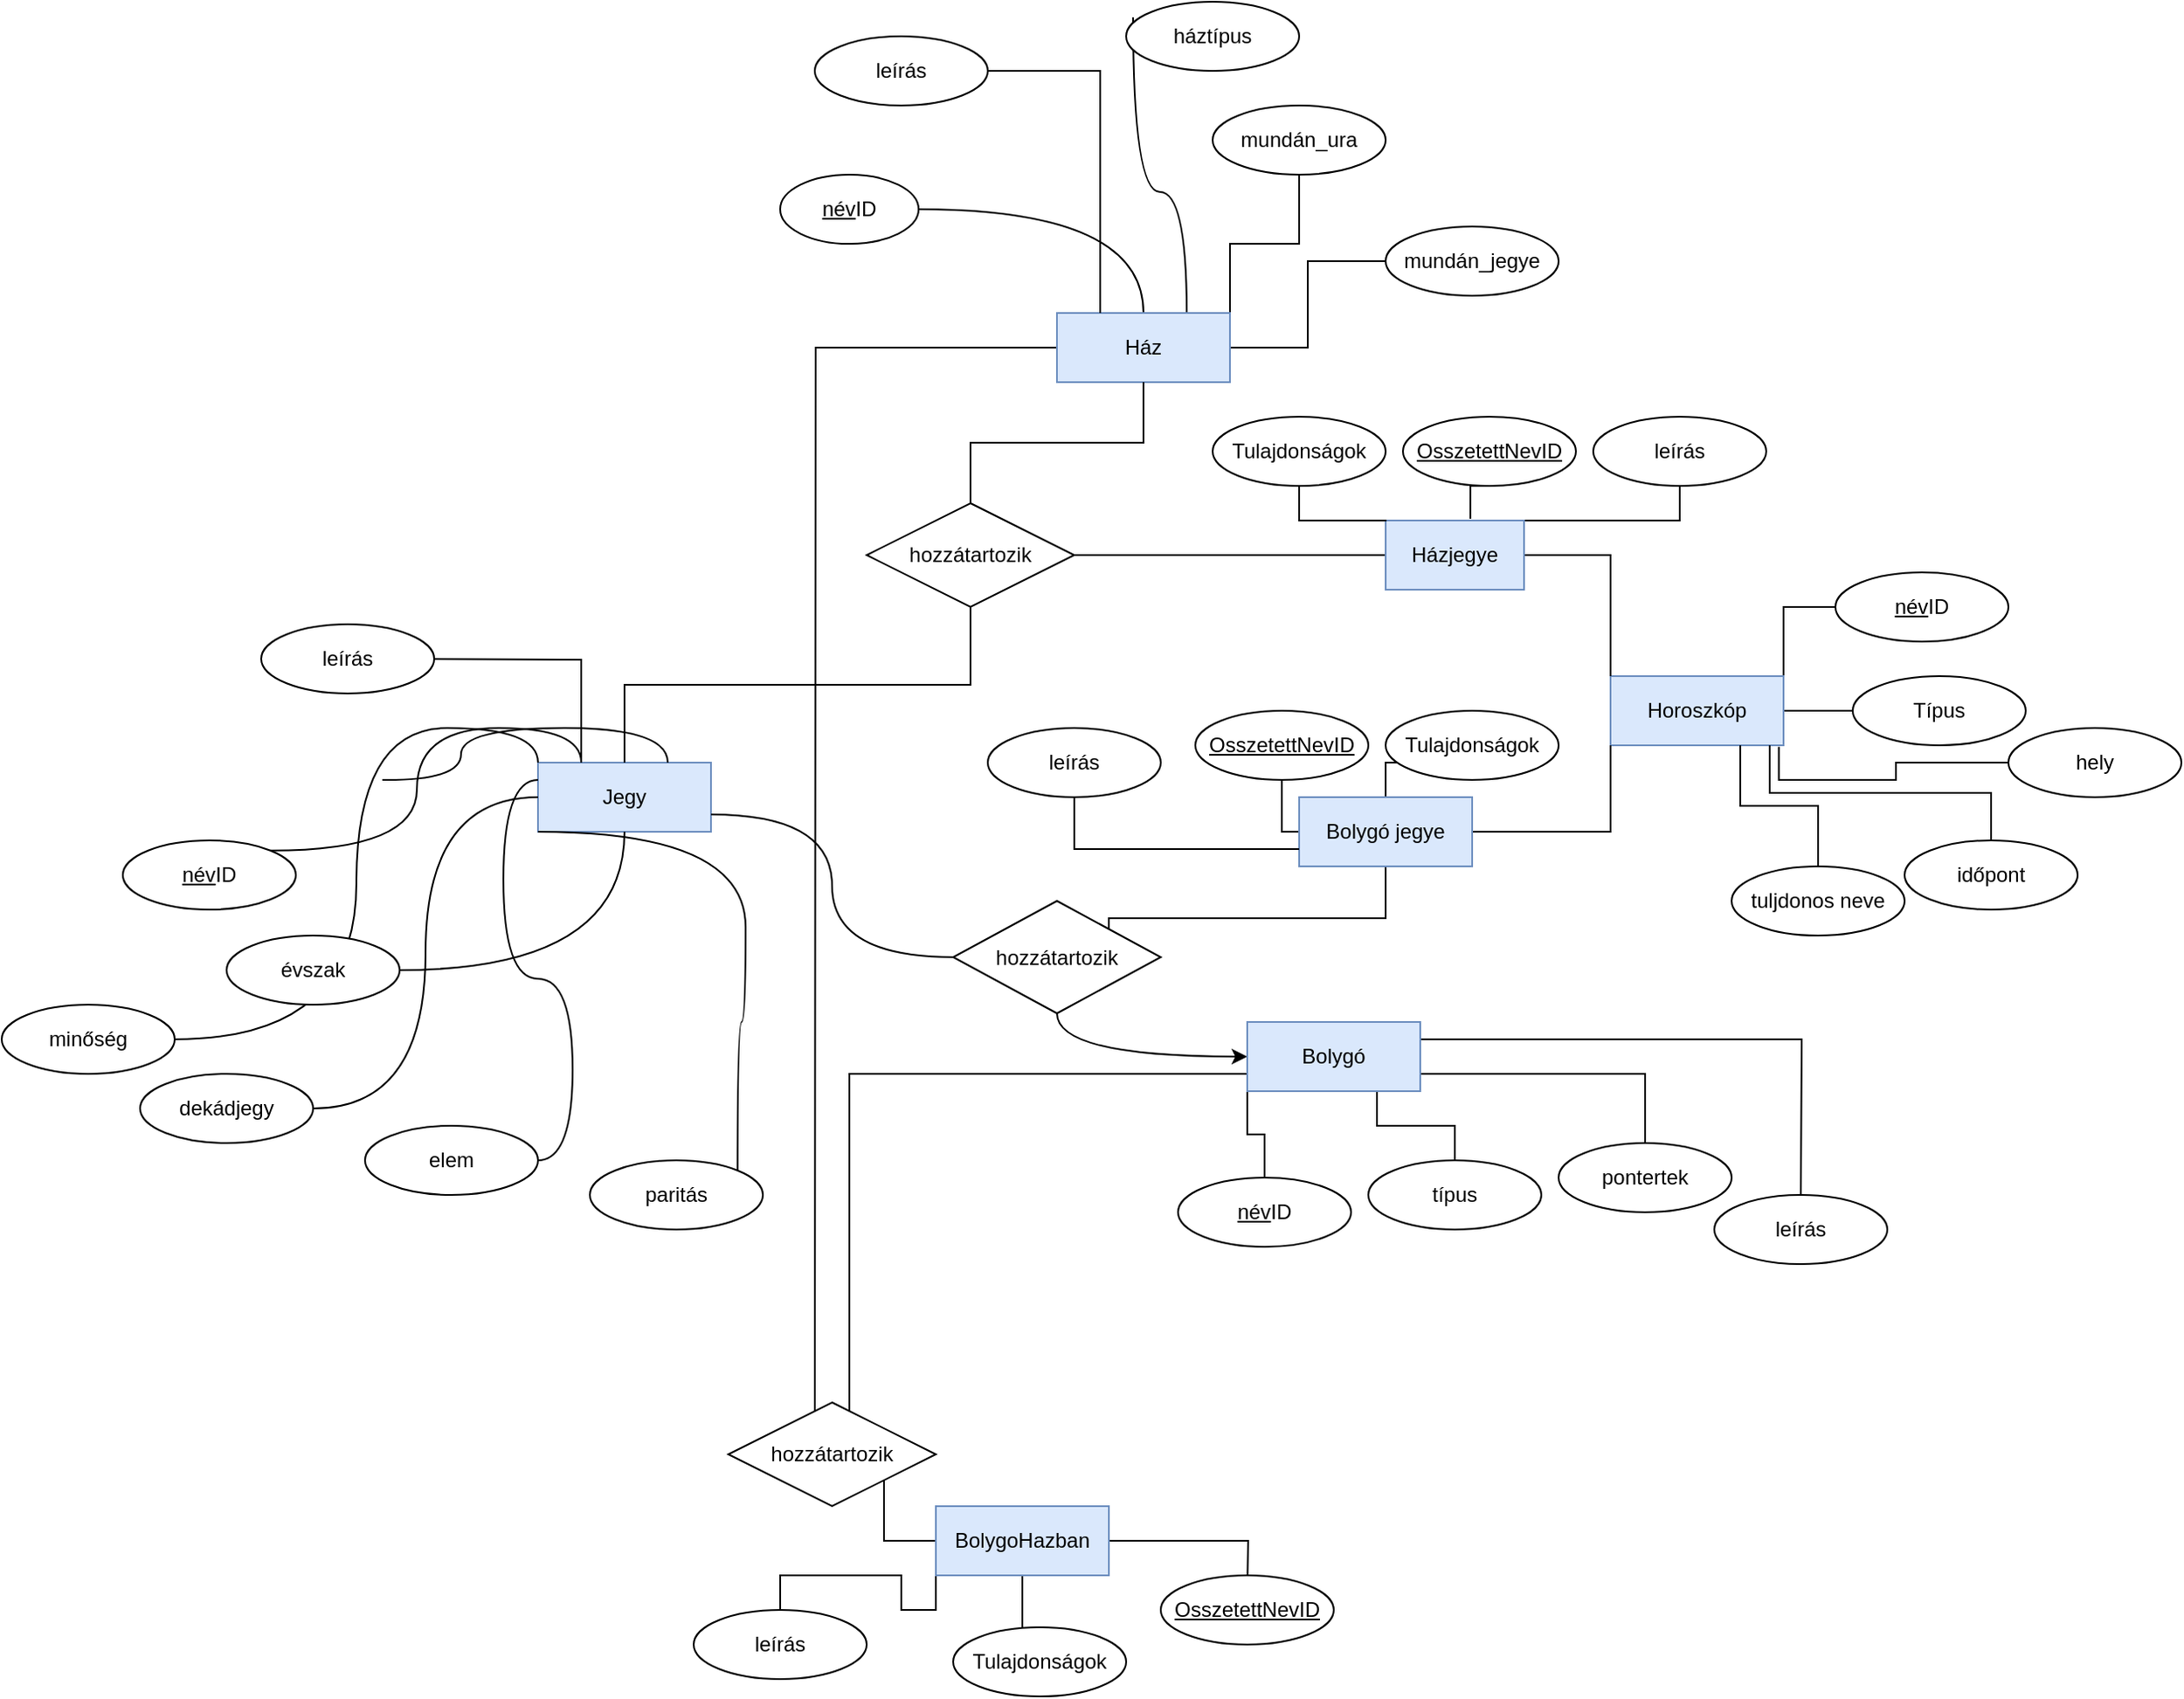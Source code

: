 <mxfile version="15.5.2" type="github">
  <diagram id="ofnZez56lbDa34U45kGn" name="Page-1">
    <mxGraphModel dx="2321" dy="1514" grid="1" gridSize="10" guides="1" tooltips="1" connect="1" arrows="1" fold="1" page="1" pageScale="1" pageWidth="1100" pageHeight="850" math="0" shadow="0">
      <root>
        <mxCell id="0" />
        <mxCell id="1" parent="0" />
        <mxCell id="nYawdjKlcWyGIA6XaXQv-3" value="Jegy" style="whiteSpace=wrap;html=1;align=center;fillColor=#dae8fc;strokeColor=#6c8ebf;" parent="1" vertex="1">
          <mxGeometry x="110" y="320" width="100" height="40" as="geometry" />
        </mxCell>
        <mxCell id="nYawdjKlcWyGIA6XaXQv-19" style="edgeStyle=orthogonalEdgeStyle;curved=1;rounded=0;orthogonalLoop=1;jettySize=auto;html=1;exitX=1;exitY=0.5;exitDx=0;exitDy=0;entryX=0;entryY=0.25;entryDx=0;entryDy=0;endArrow=none;endFill=0;" parent="1" source="nYawdjKlcWyGIA6XaXQv-4" target="nYawdjKlcWyGIA6XaXQv-3" edge="1">
          <mxGeometry relative="1" as="geometry" />
        </mxCell>
        <mxCell id="nYawdjKlcWyGIA6XaXQv-4" value="elem" style="ellipse;whiteSpace=wrap;html=1;align=center;" parent="1" vertex="1">
          <mxGeometry x="10" y="530" width="100" height="40" as="geometry" />
        </mxCell>
        <mxCell id="nYawdjKlcWyGIA6XaXQv-20" style="edgeStyle=orthogonalEdgeStyle;curved=1;rounded=0;orthogonalLoop=1;jettySize=auto;html=1;exitX=1;exitY=0.5;exitDx=0;exitDy=0;endArrow=none;endFill=0;entryX=0;entryY=0;entryDx=0;entryDy=0;" parent="1" source="nYawdjKlcWyGIA6XaXQv-5" target="nYawdjKlcWyGIA6XaXQv-3" edge="1">
          <mxGeometry relative="1" as="geometry">
            <mxPoint x="210" y="340" as="targetPoint" />
          </mxGeometry>
        </mxCell>
        <mxCell id="nYawdjKlcWyGIA6XaXQv-5" value="minőség" style="ellipse;whiteSpace=wrap;html=1;align=center;" parent="1" vertex="1">
          <mxGeometry x="-200" y="460" width="100" height="40" as="geometry" />
        </mxCell>
        <mxCell id="nYawdjKlcWyGIA6XaXQv-23" style="edgeStyle=orthogonalEdgeStyle;curved=1;rounded=0;orthogonalLoop=1;jettySize=auto;html=1;exitX=1;exitY=0;exitDx=0;exitDy=0;endArrow=none;endFill=0;entryX=0.25;entryY=0;entryDx=0;entryDy=0;" parent="1" source="nYawdjKlcWyGIA6XaXQv-6" target="nYawdjKlcWyGIA6XaXQv-3" edge="1">
          <mxGeometry relative="1" as="geometry">
            <mxPoint x="215" y="180" as="targetPoint" />
          </mxGeometry>
        </mxCell>
        <mxCell id="nYawdjKlcWyGIA6XaXQv-6" value="&lt;div&gt;&lt;u&gt;név&lt;/u&gt;ID&lt;/div&gt;" style="ellipse;whiteSpace=wrap;html=1;align=center;" parent="1" vertex="1">
          <mxGeometry x="-130" y="365" width="100" height="40" as="geometry" />
        </mxCell>
        <mxCell id="nYawdjKlcWyGIA6XaXQv-18" style="edgeStyle=orthogonalEdgeStyle;rounded=0;orthogonalLoop=1;jettySize=auto;html=1;exitX=1;exitY=0;exitDx=0;exitDy=0;entryX=0;entryY=1;entryDx=0;entryDy=0;endArrow=none;endFill=0;curved=1;" parent="1" source="nYawdjKlcWyGIA6XaXQv-7" target="nYawdjKlcWyGIA6XaXQv-3" edge="1">
          <mxGeometry relative="1" as="geometry">
            <Array as="points">
              <mxPoint x="225" y="470" />
              <mxPoint x="230" y="470" />
            </Array>
          </mxGeometry>
        </mxCell>
        <mxCell id="nYawdjKlcWyGIA6XaXQv-7" value="paritás" style="ellipse;whiteSpace=wrap;html=1;align=center;" parent="1" vertex="1">
          <mxGeometry x="140" y="550" width="100" height="40" as="geometry" />
        </mxCell>
        <mxCell id="nYawdjKlcWyGIA6XaXQv-22" style="edgeStyle=orthogonalEdgeStyle;curved=1;rounded=0;orthogonalLoop=1;jettySize=auto;html=1;exitX=1;exitY=0.5;exitDx=0;exitDy=0;endArrow=none;endFill=0;" parent="1" source="nYawdjKlcWyGIA6XaXQv-8" target="nYawdjKlcWyGIA6XaXQv-3" edge="1">
          <mxGeometry relative="1" as="geometry" />
        </mxCell>
        <mxCell id="nYawdjKlcWyGIA6XaXQv-8" value="évszak" style="ellipse;whiteSpace=wrap;html=1;align=center;" parent="1" vertex="1">
          <mxGeometry x="-70" y="420" width="100" height="40" as="geometry" />
        </mxCell>
        <mxCell id="nYawdjKlcWyGIA6XaXQv-21" style="edgeStyle=orthogonalEdgeStyle;curved=1;rounded=0;orthogonalLoop=1;jettySize=auto;html=1;exitX=1;exitY=0.5;exitDx=0;exitDy=0;entryX=0;entryY=0.5;entryDx=0;entryDy=0;endArrow=none;endFill=0;" parent="1" source="nYawdjKlcWyGIA6XaXQv-9" target="nYawdjKlcWyGIA6XaXQv-3" edge="1">
          <mxGeometry relative="1" as="geometry" />
        </mxCell>
        <mxCell id="nYawdjKlcWyGIA6XaXQv-9" value="dekádjegy" style="ellipse;whiteSpace=wrap;html=1;align=center;" parent="1" vertex="1">
          <mxGeometry x="-120" y="500" width="100" height="40" as="geometry" />
        </mxCell>
        <mxCell id="nYawdjKlcWyGIA6XaXQv-27" style="edgeStyle=orthogonalEdgeStyle;curved=1;rounded=0;orthogonalLoop=1;jettySize=auto;html=1;exitX=0.5;exitY=0;exitDx=0;exitDy=0;entryX=1;entryY=0.5;entryDx=0;entryDy=0;endArrow=none;endFill=0;" parent="1" source="nYawdjKlcWyGIA6XaXQv-13" target="55hH08CnLj9LCGi79SGR-38" edge="1">
          <mxGeometry relative="1" as="geometry" />
        </mxCell>
        <mxCell id="nYawdjKlcWyGIA6XaXQv-29" style="edgeStyle=orthogonalEdgeStyle;curved=1;rounded=0;orthogonalLoop=1;jettySize=auto;html=1;exitX=0.75;exitY=0;exitDx=0;exitDy=0;entryX=0.04;entryY=0.225;entryDx=0;entryDy=0;entryPerimeter=0;endArrow=none;endFill=0;" parent="1" source="nYawdjKlcWyGIA6XaXQv-13" target="nYawdjKlcWyGIA6XaXQv-28" edge="1">
          <mxGeometry relative="1" as="geometry" />
        </mxCell>
        <mxCell id="55hH08CnLj9LCGi79SGR-13" style="edgeStyle=orthogonalEdgeStyle;rounded=0;orthogonalLoop=1;jettySize=auto;html=1;exitX=1;exitY=0;exitDx=0;exitDy=0;endArrow=none;endFill=0;entryX=0.5;entryY=1;entryDx=0;entryDy=0;" edge="1" parent="1" source="nYawdjKlcWyGIA6XaXQv-13" target="55hH08CnLj9LCGi79SGR-15">
          <mxGeometry relative="1" as="geometry">
            <mxPoint x="550" as="targetPoint" />
          </mxGeometry>
        </mxCell>
        <mxCell id="55hH08CnLj9LCGi79SGR-17" style="edgeStyle=orthogonalEdgeStyle;rounded=0;orthogonalLoop=1;jettySize=auto;html=1;exitX=1;exitY=0.5;exitDx=0;exitDy=0;entryX=0;entryY=0.5;entryDx=0;entryDy=0;endArrow=none;endFill=0;" edge="1" parent="1" source="nYawdjKlcWyGIA6XaXQv-13" target="55hH08CnLj9LCGi79SGR-16">
          <mxGeometry relative="1" as="geometry" />
        </mxCell>
        <mxCell id="55hH08CnLj9LCGi79SGR-21" style="edgeStyle=orthogonalEdgeStyle;rounded=0;orthogonalLoop=1;jettySize=auto;html=1;exitX=0;exitY=0.5;exitDx=0;exitDy=0;endArrow=none;endFill=0;" edge="1" parent="1" source="nYawdjKlcWyGIA6XaXQv-13">
          <mxGeometry relative="1" as="geometry">
            <mxPoint x="270" y="740" as="targetPoint" />
          </mxGeometry>
        </mxCell>
        <mxCell id="nYawdjKlcWyGIA6XaXQv-13" value="Ház" style="whiteSpace=wrap;html=1;align=center;fillColor=#dae8fc;strokeColor=#6c8ebf;" parent="1" vertex="1">
          <mxGeometry x="410" y="60" width="100" height="40" as="geometry" />
        </mxCell>
        <mxCell id="nYawdjKlcWyGIA6XaXQv-24" style="edgeStyle=orthogonalEdgeStyle;curved=1;rounded=0;orthogonalLoop=1;jettySize=auto;html=1;endArrow=none;endFill=0;entryX=0.75;entryY=0;entryDx=0;entryDy=0;exitX=0.5;exitY=1;exitDx=0;exitDy=0;" parent="1" target="nYawdjKlcWyGIA6XaXQv-3" edge="1">
          <mxGeometry relative="1" as="geometry">
            <mxPoint x="20" y="330" as="sourcePoint" />
            <mxPoint x="290" y="340" as="targetPoint" />
          </mxGeometry>
        </mxCell>
        <mxCell id="nYawdjKlcWyGIA6XaXQv-28" value="háztípus" style="ellipse;whiteSpace=wrap;html=1;align=center;" parent="1" vertex="1">
          <mxGeometry x="450" y="-120" width="100" height="40" as="geometry" />
        </mxCell>
        <mxCell id="nYawdjKlcWyGIA6XaXQv-51" style="edgeStyle=orthogonalEdgeStyle;curved=1;rounded=0;orthogonalLoop=1;jettySize=auto;html=1;exitX=0;exitY=0.5;exitDx=0;exitDy=0;startArrow=classic;startFill=1;endArrow=none;endFill=0;" parent="1" source="nYawdjKlcWyGIA6XaXQv-46" target="nYawdjKlcWyGIA6XaXQv-52" edge="1">
          <mxGeometry relative="1" as="geometry">
            <mxPoint x="450" y="370" as="targetPoint" />
          </mxGeometry>
        </mxCell>
        <mxCell id="MYHSeyaezN2UzqwJTT1M-47" style="edgeStyle=orthogonalEdgeStyle;rounded=0;orthogonalLoop=1;jettySize=auto;html=1;exitX=0;exitY=1;exitDx=0;exitDy=0;endArrow=none;endFill=0;entryX=0.5;entryY=0;entryDx=0;entryDy=0;" parent="1" source="nYawdjKlcWyGIA6XaXQv-46" target="55hH08CnLj9LCGi79SGR-39" edge="1">
          <mxGeometry relative="1" as="geometry">
            <mxPoint x="520" y="580" as="targetPoint" />
          </mxGeometry>
        </mxCell>
        <mxCell id="MYHSeyaezN2UzqwJTT1M-50" style="edgeStyle=orthogonalEdgeStyle;rounded=0;orthogonalLoop=1;jettySize=auto;html=1;exitX=0.75;exitY=1;exitDx=0;exitDy=0;endArrow=none;endFill=0;" parent="1" source="nYawdjKlcWyGIA6XaXQv-46" target="MYHSeyaezN2UzqwJTT1M-49" edge="1">
          <mxGeometry relative="1" as="geometry" />
        </mxCell>
        <mxCell id="55hH08CnLj9LCGi79SGR-18" style="edgeStyle=orthogonalEdgeStyle;rounded=0;orthogonalLoop=1;jettySize=auto;html=1;exitX=1;exitY=0.75;exitDx=0;exitDy=0;endArrow=none;endFill=0;entryX=0.5;entryY=0;entryDx=0;entryDy=0;" edge="1" parent="1" source="nYawdjKlcWyGIA6XaXQv-46" target="55hH08CnLj9LCGi79SGR-19">
          <mxGeometry relative="1" as="geometry">
            <mxPoint x="720" y="560" as="targetPoint" />
          </mxGeometry>
        </mxCell>
        <mxCell id="55hH08CnLj9LCGi79SGR-20" style="edgeStyle=orthogonalEdgeStyle;rounded=0;orthogonalLoop=1;jettySize=auto;html=1;exitX=0;exitY=0.75;exitDx=0;exitDy=0;endArrow=none;endFill=0;" edge="1" parent="1" source="nYawdjKlcWyGIA6XaXQv-46">
          <mxGeometry relative="1" as="geometry">
            <mxPoint x="290" y="740" as="targetPoint" />
            <Array as="points">
              <mxPoint x="290" y="500" />
              <mxPoint x="290" y="580" />
            </Array>
          </mxGeometry>
        </mxCell>
        <mxCell id="55hH08CnLj9LCGi79SGR-42" style="edgeStyle=orthogonalEdgeStyle;rounded=0;orthogonalLoop=1;jettySize=auto;html=1;exitX=1;exitY=0.25;exitDx=0;exitDy=0;startArrow=none;startFill=0;endArrow=none;endFill=0;" edge="1" parent="1" source="nYawdjKlcWyGIA6XaXQv-46">
          <mxGeometry relative="1" as="geometry">
            <mxPoint x="840" y="570" as="targetPoint" />
          </mxGeometry>
        </mxCell>
        <mxCell id="nYawdjKlcWyGIA6XaXQv-46" value="Bolygó" style="whiteSpace=wrap;html=1;align=center;fillColor=#dae8fc;strokeColor=#6c8ebf;" parent="1" vertex="1">
          <mxGeometry x="520" y="470" width="100" height="40" as="geometry" />
        </mxCell>
        <mxCell id="nYawdjKlcWyGIA6XaXQv-53" style="edgeStyle=orthogonalEdgeStyle;curved=1;rounded=0;orthogonalLoop=1;jettySize=auto;html=1;exitX=0;exitY=0.5;exitDx=0;exitDy=0;entryX=1;entryY=0.75;entryDx=0;entryDy=0;startArrow=none;startFill=0;endArrow=none;endFill=0;" parent="1" source="nYawdjKlcWyGIA6XaXQv-52" target="nYawdjKlcWyGIA6XaXQv-3" edge="1">
          <mxGeometry relative="1" as="geometry" />
        </mxCell>
        <mxCell id="o1jBdPWsk8PGLcqqdnNQ-5" style="edgeStyle=orthogonalEdgeStyle;rounded=0;orthogonalLoop=1;jettySize=auto;html=1;fontSize=12;startArrow=none;startFill=0;endArrow=none;endFill=0;entryX=0.5;entryY=0;entryDx=0;entryDy=0;exitX=1;exitY=0;exitDx=0;exitDy=0;" parent="1" source="nYawdjKlcWyGIA6XaXQv-52" target="o1jBdPWsk8PGLcqqdnNQ-7" edge="1">
          <mxGeometry relative="1" as="geometry">
            <mxPoint x="410" y="520" as="targetPoint" />
            <Array as="points">
              <mxPoint x="450" y="410" />
              <mxPoint x="560" y="410" />
            </Array>
          </mxGeometry>
        </mxCell>
        <mxCell id="nYawdjKlcWyGIA6XaXQv-52" value="hozzátartozik" style="shape=rhombus;perimeter=rhombusPerimeter;whiteSpace=wrap;html=1;align=center;" parent="1" vertex="1">
          <mxGeometry x="350" y="400" width="120" height="65" as="geometry" />
        </mxCell>
        <mxCell id="MYHSeyaezN2UzqwJTT1M-54" style="edgeStyle=orthogonalEdgeStyle;rounded=0;orthogonalLoop=1;jettySize=auto;html=1;exitX=1;exitY=0.5;exitDx=0;exitDy=0;endArrow=none;endFill=0;" parent="1" source="nYawdjKlcWyGIA6XaXQv-54" target="MYHSeyaezN2UzqwJTT1M-33" edge="1">
          <mxGeometry relative="1" as="geometry" />
        </mxCell>
        <mxCell id="o1jBdPWsk8PGLcqqdnNQ-20" value="" style="edgeStyle=orthogonalEdgeStyle;rounded=0;orthogonalLoop=1;jettySize=auto;html=1;fontSize=12;startArrow=none;startFill=0;endArrow=none;endFill=0;" parent="1" source="nYawdjKlcWyGIA6XaXQv-54" target="MYHSeyaezN2UzqwJTT1M-33" edge="1">
          <mxGeometry relative="1" as="geometry" />
        </mxCell>
        <mxCell id="55hH08CnLj9LCGi79SGR-41" style="edgeStyle=orthogonalEdgeStyle;rounded=0;orthogonalLoop=1;jettySize=auto;html=1;exitX=1;exitY=0;exitDx=0;exitDy=0;entryX=0;entryY=0.5;entryDx=0;entryDy=0;endArrow=none;endFill=0;" edge="1" parent="1" source="nYawdjKlcWyGIA6XaXQv-54" target="55hH08CnLj9LCGi79SGR-40">
          <mxGeometry relative="1" as="geometry" />
        </mxCell>
        <mxCell id="nYawdjKlcWyGIA6XaXQv-54" value="Horoszkóp" style="whiteSpace=wrap;html=1;align=center;fillColor=#dae8fc;strokeColor=#6c8ebf;" parent="1" vertex="1">
          <mxGeometry x="730" y="270" width="100" height="40" as="geometry" />
        </mxCell>
        <mxCell id="55hH08CnLj9LCGi79SGR-37" style="edgeStyle=orthogonalEdgeStyle;rounded=0;orthogonalLoop=1;jettySize=auto;html=1;exitX=1;exitY=0.5;exitDx=0;exitDy=0;entryX=0.25;entryY=0;entryDx=0;entryDy=0;endArrow=none;endFill=0;" edge="1" parent="1" target="nYawdjKlcWyGIA6XaXQv-3">
          <mxGeometry relative="1" as="geometry">
            <mxPoint x="40" y="260.0" as="sourcePoint" />
          </mxGeometry>
        </mxCell>
        <mxCell id="55hH08CnLj9LCGi79SGR-10" style="edgeStyle=orthogonalEdgeStyle;rounded=0;orthogonalLoop=1;jettySize=auto;html=1;exitX=0.5;exitY=1;exitDx=0;exitDy=0;entryX=1;entryY=0.5;entryDx=0;entryDy=0;endArrow=none;endFill=0;startArrow=none;startFill=0;" edge="1" parent="1" source="MYHSeyaezN2UzqwJTT1M-20" target="MYHSeyaezN2UzqwJTT1M-34">
          <mxGeometry relative="1" as="geometry" />
        </mxCell>
        <mxCell id="55hH08CnLj9LCGi79SGR-12" style="edgeStyle=orthogonalEdgeStyle;rounded=0;orthogonalLoop=1;jettySize=auto;html=1;entryX=0;entryY=0;entryDx=0;entryDy=0;endArrow=none;endFill=0;" edge="1" parent="1" source="MYHSeyaezN2UzqwJTT1M-20" target="nYawdjKlcWyGIA6XaXQv-54">
          <mxGeometry relative="1" as="geometry" />
        </mxCell>
        <mxCell id="55hH08CnLj9LCGi79SGR-36" style="edgeStyle=orthogonalEdgeStyle;rounded=0;orthogonalLoop=1;jettySize=auto;html=1;exitX=-0.025;exitY=0.388;exitDx=0;exitDy=0;entryX=0.5;entryY=1;entryDx=0;entryDy=0;endArrow=none;endFill=0;exitPerimeter=0;" edge="1" parent="1" source="MYHSeyaezN2UzqwJTT1M-20" target="55hH08CnLj9LCGi79SGR-35">
          <mxGeometry relative="1" as="geometry">
            <Array as="points">
              <mxPoint x="649" y="160" />
            </Array>
          </mxGeometry>
        </mxCell>
        <mxCell id="55hH08CnLj9LCGi79SGR-49" style="edgeStyle=orthogonalEdgeStyle;rounded=0;orthogonalLoop=1;jettySize=auto;html=1;exitX=0;exitY=0;exitDx=0;exitDy=0;entryX=0.5;entryY=1;entryDx=0;entryDy=0;startArrow=none;startFill=0;endArrow=none;endFill=0;" edge="1" parent="1" source="MYHSeyaezN2UzqwJTT1M-20" target="55hH08CnLj9LCGi79SGR-48">
          <mxGeometry relative="1" as="geometry">
            <Array as="points">
              <mxPoint x="770" y="180" />
            </Array>
          </mxGeometry>
        </mxCell>
        <mxCell id="MYHSeyaezN2UzqwJTT1M-20" value="Házjegye" style="whiteSpace=wrap;html=1;align=center;strokeWidth=1;direction=south;fillColor=#dae8fc;strokeColor=#6c8ebf;" parent="1" vertex="1">
          <mxGeometry x="600" y="180" width="80" height="40" as="geometry" />
        </mxCell>
        <mxCell id="MYHSeyaezN2UzqwJTT1M-28" style="edgeStyle=orthogonalEdgeStyle;rounded=0;orthogonalLoop=1;jettySize=auto;html=1;exitX=0.5;exitY=0;exitDx=0;exitDy=0;entryX=0.75;entryY=1;entryDx=0;entryDy=0;endArrow=none;endFill=0;" parent="1" source="MYHSeyaezN2UzqwJTT1M-27" target="nYawdjKlcWyGIA6XaXQv-54" edge="1">
          <mxGeometry relative="1" as="geometry" />
        </mxCell>
        <mxCell id="MYHSeyaezN2UzqwJTT1M-27" value="tuljdonos neve" style="ellipse;whiteSpace=wrap;html=1;align=center;strokeWidth=1;" parent="1" vertex="1">
          <mxGeometry x="800" y="380" width="100" height="40" as="geometry" />
        </mxCell>
        <mxCell id="MYHSeyaezN2UzqwJTT1M-30" style="edgeStyle=orthogonalEdgeStyle;rounded=0;orthogonalLoop=1;jettySize=auto;html=1;endArrow=none;endFill=0;exitX=0.5;exitY=0;exitDx=0;exitDy=0;entryX=0.92;entryY=1;entryDx=0;entryDy=0;entryPerimeter=0;" parent="1" source="MYHSeyaezN2UzqwJTT1M-29" target="nYawdjKlcWyGIA6XaXQv-54" edge="1">
          <mxGeometry relative="1" as="geometry">
            <mxPoint x="848" y="210" as="targetPoint" />
          </mxGeometry>
        </mxCell>
        <mxCell id="MYHSeyaezN2UzqwJTT1M-29" value="időpont" style="ellipse;whiteSpace=wrap;html=1;align=center;strokeWidth=1;" parent="1" vertex="1">
          <mxGeometry x="900" y="365" width="100" height="40" as="geometry" />
        </mxCell>
        <mxCell id="MYHSeyaezN2UzqwJTT1M-32" style="edgeStyle=orthogonalEdgeStyle;rounded=0;orthogonalLoop=1;jettySize=auto;html=1;exitX=0;exitY=0.5;exitDx=0;exitDy=0;entryX=0.973;entryY=1.023;entryDx=0;entryDy=0;entryPerimeter=0;endArrow=none;endFill=0;" parent="1" source="MYHSeyaezN2UzqwJTT1M-31" target="nYawdjKlcWyGIA6XaXQv-54" edge="1">
          <mxGeometry relative="1" as="geometry" />
        </mxCell>
        <mxCell id="MYHSeyaezN2UzqwJTT1M-31" value="hely" style="ellipse;whiteSpace=wrap;html=1;align=center;strokeWidth=1;" parent="1" vertex="1">
          <mxGeometry x="960" y="300" width="100" height="40" as="geometry" />
        </mxCell>
        <mxCell id="MYHSeyaezN2UzqwJTT1M-33" value="Típus" style="ellipse;whiteSpace=wrap;html=1;align=center;strokeWidth=1;" parent="1" vertex="1">
          <mxGeometry x="870" y="270" width="100" height="40" as="geometry" />
        </mxCell>
        <mxCell id="55hH08CnLj9LCGi79SGR-3" style="edgeStyle=orthogonalEdgeStyle;rounded=0;orthogonalLoop=1;jettySize=auto;html=1;exitX=0.5;exitY=0;exitDx=0;exitDy=0;endArrow=none;endFill=0;" edge="1" parent="1" source="MYHSeyaezN2UzqwJTT1M-34" target="nYawdjKlcWyGIA6XaXQv-13">
          <mxGeometry relative="1" as="geometry" />
        </mxCell>
        <mxCell id="55hH08CnLj9LCGi79SGR-4" style="edgeStyle=orthogonalEdgeStyle;rounded=0;orthogonalLoop=1;jettySize=auto;html=1;exitX=0.5;exitY=1;exitDx=0;exitDy=0;endArrow=none;endFill=0;" edge="1" parent="1" source="MYHSeyaezN2UzqwJTT1M-34" target="nYawdjKlcWyGIA6XaXQv-3">
          <mxGeometry relative="1" as="geometry" />
        </mxCell>
        <mxCell id="MYHSeyaezN2UzqwJTT1M-34" value="hozzátartozik" style="shape=rhombus;perimeter=rhombusPerimeter;whiteSpace=wrap;html=1;align=center;strokeWidth=1;" parent="1" vertex="1">
          <mxGeometry x="300" y="170" width="120" height="60" as="geometry" />
        </mxCell>
        <mxCell id="MYHSeyaezN2UzqwJTT1M-49" value="&lt;div&gt;típus&lt;/div&gt;" style="ellipse;whiteSpace=wrap;html=1;align=center;strokeWidth=1;" parent="1" vertex="1">
          <mxGeometry x="590" y="550" width="100" height="40" as="geometry" />
        </mxCell>
        <mxCell id="o1jBdPWsk8PGLcqqdnNQ-18" style="edgeStyle=orthogonalEdgeStyle;rounded=0;orthogonalLoop=1;jettySize=auto;html=1;entryX=0.5;entryY=1;entryDx=0;entryDy=0;fontSize=12;startArrow=none;startFill=0;endArrow=none;endFill=0;" parent="1" source="o1jBdPWsk8PGLcqqdnNQ-7" target="o1jBdPWsk8PGLcqqdnNQ-17" edge="1">
          <mxGeometry relative="1" as="geometry" />
        </mxCell>
        <mxCell id="55hH08CnLj9LCGi79SGR-11" style="edgeStyle=orthogonalEdgeStyle;rounded=0;orthogonalLoop=1;jettySize=auto;html=1;entryX=0;entryY=1;entryDx=0;entryDy=0;endArrow=none;endFill=0;" edge="1" parent="1" source="o1jBdPWsk8PGLcqqdnNQ-7" target="nYawdjKlcWyGIA6XaXQv-54">
          <mxGeometry relative="1" as="geometry" />
        </mxCell>
        <mxCell id="55hH08CnLj9LCGi79SGR-34" style="edgeStyle=orthogonalEdgeStyle;rounded=0;orthogonalLoop=1;jettySize=auto;html=1;exitX=0;exitY=0.5;exitDx=0;exitDy=0;entryX=0.5;entryY=1;entryDx=0;entryDy=0;endArrow=none;endFill=0;" edge="1" parent="1" source="o1jBdPWsk8PGLcqqdnNQ-7" target="55hH08CnLj9LCGi79SGR-33">
          <mxGeometry relative="1" as="geometry" />
        </mxCell>
        <mxCell id="o1jBdPWsk8PGLcqqdnNQ-7" value="Bolygó jegye" style="whiteSpace=wrap;html=1;align=center;fontSize=12;fillColor=#dae8fc;strokeColor=#6c8ebf;" parent="1" vertex="1">
          <mxGeometry x="550" y="340" width="100" height="40" as="geometry" />
        </mxCell>
        <mxCell id="o1jBdPWsk8PGLcqqdnNQ-13" value="" style="edgeStyle=orthogonalEdgeStyle;rounded=0;orthogonalLoop=1;jettySize=auto;html=1;fontSize=12;startArrow=none;startFill=0;endArrow=none;endFill=0;" parent="1" source="o1jBdPWsk8PGLcqqdnNQ-12" edge="1">
          <mxGeometry relative="1" as="geometry">
            <mxPoint x="600" y="180" as="targetPoint" />
          </mxGeometry>
        </mxCell>
        <mxCell id="o1jBdPWsk8PGLcqqdnNQ-12" value="Tulajdonságok" style="ellipse;whiteSpace=wrap;html=1;align=center;fontSize=12;" parent="1" vertex="1">
          <mxGeometry x="500" y="120" width="100" height="40" as="geometry" />
        </mxCell>
        <mxCell id="o1jBdPWsk8PGLcqqdnNQ-17" value="Tulajdonságok" style="ellipse;whiteSpace=wrap;html=1;align=center;fontSize=12;" parent="1" vertex="1">
          <mxGeometry x="600" y="290" width="100" height="40" as="geometry" />
        </mxCell>
        <mxCell id="55hH08CnLj9LCGi79SGR-15" value="mundán_ura" style="ellipse;whiteSpace=wrap;html=1;align=center;" vertex="1" parent="1">
          <mxGeometry x="500" y="-60" width="100" height="40" as="geometry" />
        </mxCell>
        <mxCell id="55hH08CnLj9LCGi79SGR-16" value="mundán_jegye" style="ellipse;whiteSpace=wrap;html=1;align=center;" vertex="1" parent="1">
          <mxGeometry x="600" y="10" width="100" height="40" as="geometry" />
        </mxCell>
        <mxCell id="55hH08CnLj9LCGi79SGR-19" value="&lt;div&gt;pontertek&lt;/div&gt;" style="ellipse;whiteSpace=wrap;html=1;align=center;" vertex="1" parent="1">
          <mxGeometry x="700" y="540" width="100" height="40" as="geometry" />
        </mxCell>
        <mxCell id="55hH08CnLj9LCGi79SGR-24" style="edgeStyle=orthogonalEdgeStyle;rounded=0;orthogonalLoop=1;jettySize=auto;html=1;exitX=1;exitY=1;exitDx=0;exitDy=0;endArrow=none;endFill=0;" edge="1" parent="1" source="55hH08CnLj9LCGi79SGR-23">
          <mxGeometry relative="1" as="geometry">
            <mxPoint x="340" y="770" as="targetPoint" />
          </mxGeometry>
        </mxCell>
        <mxCell id="55hH08CnLj9LCGi79SGR-23" value="hozzátartozik" style="shape=rhombus;perimeter=rhombusPerimeter;whiteSpace=wrap;html=1;align=center;" vertex="1" parent="1">
          <mxGeometry x="220" y="690" width="120" height="60" as="geometry" />
        </mxCell>
        <mxCell id="55hH08CnLj9LCGi79SGR-27" style="edgeStyle=orthogonalEdgeStyle;rounded=0;orthogonalLoop=1;jettySize=auto;html=1;exitX=0.5;exitY=1;exitDx=0;exitDy=0;endArrow=none;endFill=0;" edge="1" parent="1" source="55hH08CnLj9LCGi79SGR-26">
          <mxGeometry relative="1" as="geometry">
            <mxPoint x="390" y="820" as="targetPoint" />
          </mxGeometry>
        </mxCell>
        <mxCell id="55hH08CnLj9LCGi79SGR-29" style="edgeStyle=orthogonalEdgeStyle;rounded=0;orthogonalLoop=1;jettySize=auto;html=1;endArrow=none;endFill=0;" edge="1" parent="1" source="55hH08CnLj9LCGi79SGR-26">
          <mxGeometry relative="1" as="geometry">
            <mxPoint x="520" y="800" as="targetPoint" />
          </mxGeometry>
        </mxCell>
        <mxCell id="55hH08CnLj9LCGi79SGR-53" style="edgeStyle=orthogonalEdgeStyle;rounded=0;orthogonalLoop=1;jettySize=auto;html=1;exitX=0;exitY=1;exitDx=0;exitDy=0;startArrow=none;startFill=0;endArrow=none;endFill=0;" edge="1" parent="1" source="55hH08CnLj9LCGi79SGR-26" target="55hH08CnLj9LCGi79SGR-52">
          <mxGeometry relative="1" as="geometry" />
        </mxCell>
        <mxCell id="55hH08CnLj9LCGi79SGR-26" value="BolygoHazban" style="whiteSpace=wrap;html=1;align=center;fillColor=#dae8fc;strokeColor=#6c8ebf;" vertex="1" parent="1">
          <mxGeometry x="340" y="750" width="100" height="40" as="geometry" />
        </mxCell>
        <mxCell id="55hH08CnLj9LCGi79SGR-28" value="Tulajdonságok" style="ellipse;whiteSpace=wrap;html=1;align=center;" vertex="1" parent="1">
          <mxGeometry x="350" y="820" width="100" height="40" as="geometry" />
        </mxCell>
        <mxCell id="55hH08CnLj9LCGi79SGR-32" value="OsszetettNevID" style="ellipse;whiteSpace=wrap;html=1;align=center;fontStyle=4;" vertex="1" parent="1">
          <mxGeometry x="470" y="790" width="100" height="40" as="geometry" />
        </mxCell>
        <mxCell id="55hH08CnLj9LCGi79SGR-33" value="OsszetettNevID" style="ellipse;whiteSpace=wrap;html=1;align=center;fontStyle=4;" vertex="1" parent="1">
          <mxGeometry x="490" y="290" width="100" height="40" as="geometry" />
        </mxCell>
        <mxCell id="55hH08CnLj9LCGi79SGR-35" value="OsszetettNevID" style="ellipse;whiteSpace=wrap;html=1;align=center;fontStyle=4;" vertex="1" parent="1">
          <mxGeometry x="610" y="120" width="100" height="40" as="geometry" />
        </mxCell>
        <mxCell id="55hH08CnLj9LCGi79SGR-38" value="&lt;div&gt;&lt;u&gt;név&lt;/u&gt;ID&lt;/div&gt;" style="ellipse;whiteSpace=wrap;html=1;align=center;" vertex="1" parent="1">
          <mxGeometry x="250" y="-20" width="80" height="40" as="geometry" />
        </mxCell>
        <mxCell id="55hH08CnLj9LCGi79SGR-39" value="&lt;div&gt;&lt;u&gt;név&lt;/u&gt;ID&lt;/div&gt;" style="ellipse;whiteSpace=wrap;html=1;align=center;" vertex="1" parent="1">
          <mxGeometry x="480" y="560" width="100" height="40" as="geometry" />
        </mxCell>
        <mxCell id="55hH08CnLj9LCGi79SGR-40" value="&lt;div&gt;&lt;u&gt;név&lt;/u&gt;ID&lt;/div&gt;" style="ellipse;whiteSpace=wrap;html=1;align=center;" vertex="1" parent="1">
          <mxGeometry x="860" y="210" width="100" height="40" as="geometry" />
        </mxCell>
        <mxCell id="55hH08CnLj9LCGi79SGR-43" value="leírás" style="ellipse;whiteSpace=wrap;html=1;align=center;" vertex="1" parent="1">
          <mxGeometry x="790" y="570" width="100" height="40" as="geometry" />
        </mxCell>
        <mxCell id="55hH08CnLj9LCGi79SGR-45" style="edgeStyle=orthogonalEdgeStyle;rounded=0;orthogonalLoop=1;jettySize=auto;html=1;entryX=0.25;entryY=0;entryDx=0;entryDy=0;startArrow=none;startFill=0;endArrow=none;endFill=0;" edge="1" parent="1" source="55hH08CnLj9LCGi79SGR-44" target="nYawdjKlcWyGIA6XaXQv-13">
          <mxGeometry relative="1" as="geometry" />
        </mxCell>
        <mxCell id="55hH08CnLj9LCGi79SGR-44" value="leírás" style="ellipse;whiteSpace=wrap;html=1;align=center;" vertex="1" parent="1">
          <mxGeometry x="270" y="-100" width="100" height="40" as="geometry" />
        </mxCell>
        <mxCell id="55hH08CnLj9LCGi79SGR-47" style="edgeStyle=orthogonalEdgeStyle;rounded=0;orthogonalLoop=1;jettySize=auto;html=1;entryX=0;entryY=0.75;entryDx=0;entryDy=0;startArrow=none;startFill=0;endArrow=none;endFill=0;exitX=0.5;exitY=1;exitDx=0;exitDy=0;" edge="1" parent="1" source="55hH08CnLj9LCGi79SGR-46" target="o1jBdPWsk8PGLcqqdnNQ-7">
          <mxGeometry relative="1" as="geometry" />
        </mxCell>
        <mxCell id="55hH08CnLj9LCGi79SGR-46" value="leírás" style="ellipse;whiteSpace=wrap;html=1;align=center;" vertex="1" parent="1">
          <mxGeometry x="370" y="300" width="100" height="40" as="geometry" />
        </mxCell>
        <mxCell id="55hH08CnLj9LCGi79SGR-48" value="leírás" style="ellipse;whiteSpace=wrap;html=1;align=center;" vertex="1" parent="1">
          <mxGeometry x="720" y="120" width="100" height="40" as="geometry" />
        </mxCell>
        <mxCell id="55hH08CnLj9LCGi79SGR-51" value="leírás" style="ellipse;whiteSpace=wrap;html=1;align=center;" vertex="1" parent="1">
          <mxGeometry x="-50" y="240" width="100" height="40" as="geometry" />
        </mxCell>
        <mxCell id="55hH08CnLj9LCGi79SGR-52" value="leírás" style="ellipse;whiteSpace=wrap;html=1;align=center;" vertex="1" parent="1">
          <mxGeometry x="200" y="810" width="100" height="40" as="geometry" />
        </mxCell>
      </root>
    </mxGraphModel>
  </diagram>
</mxfile>
